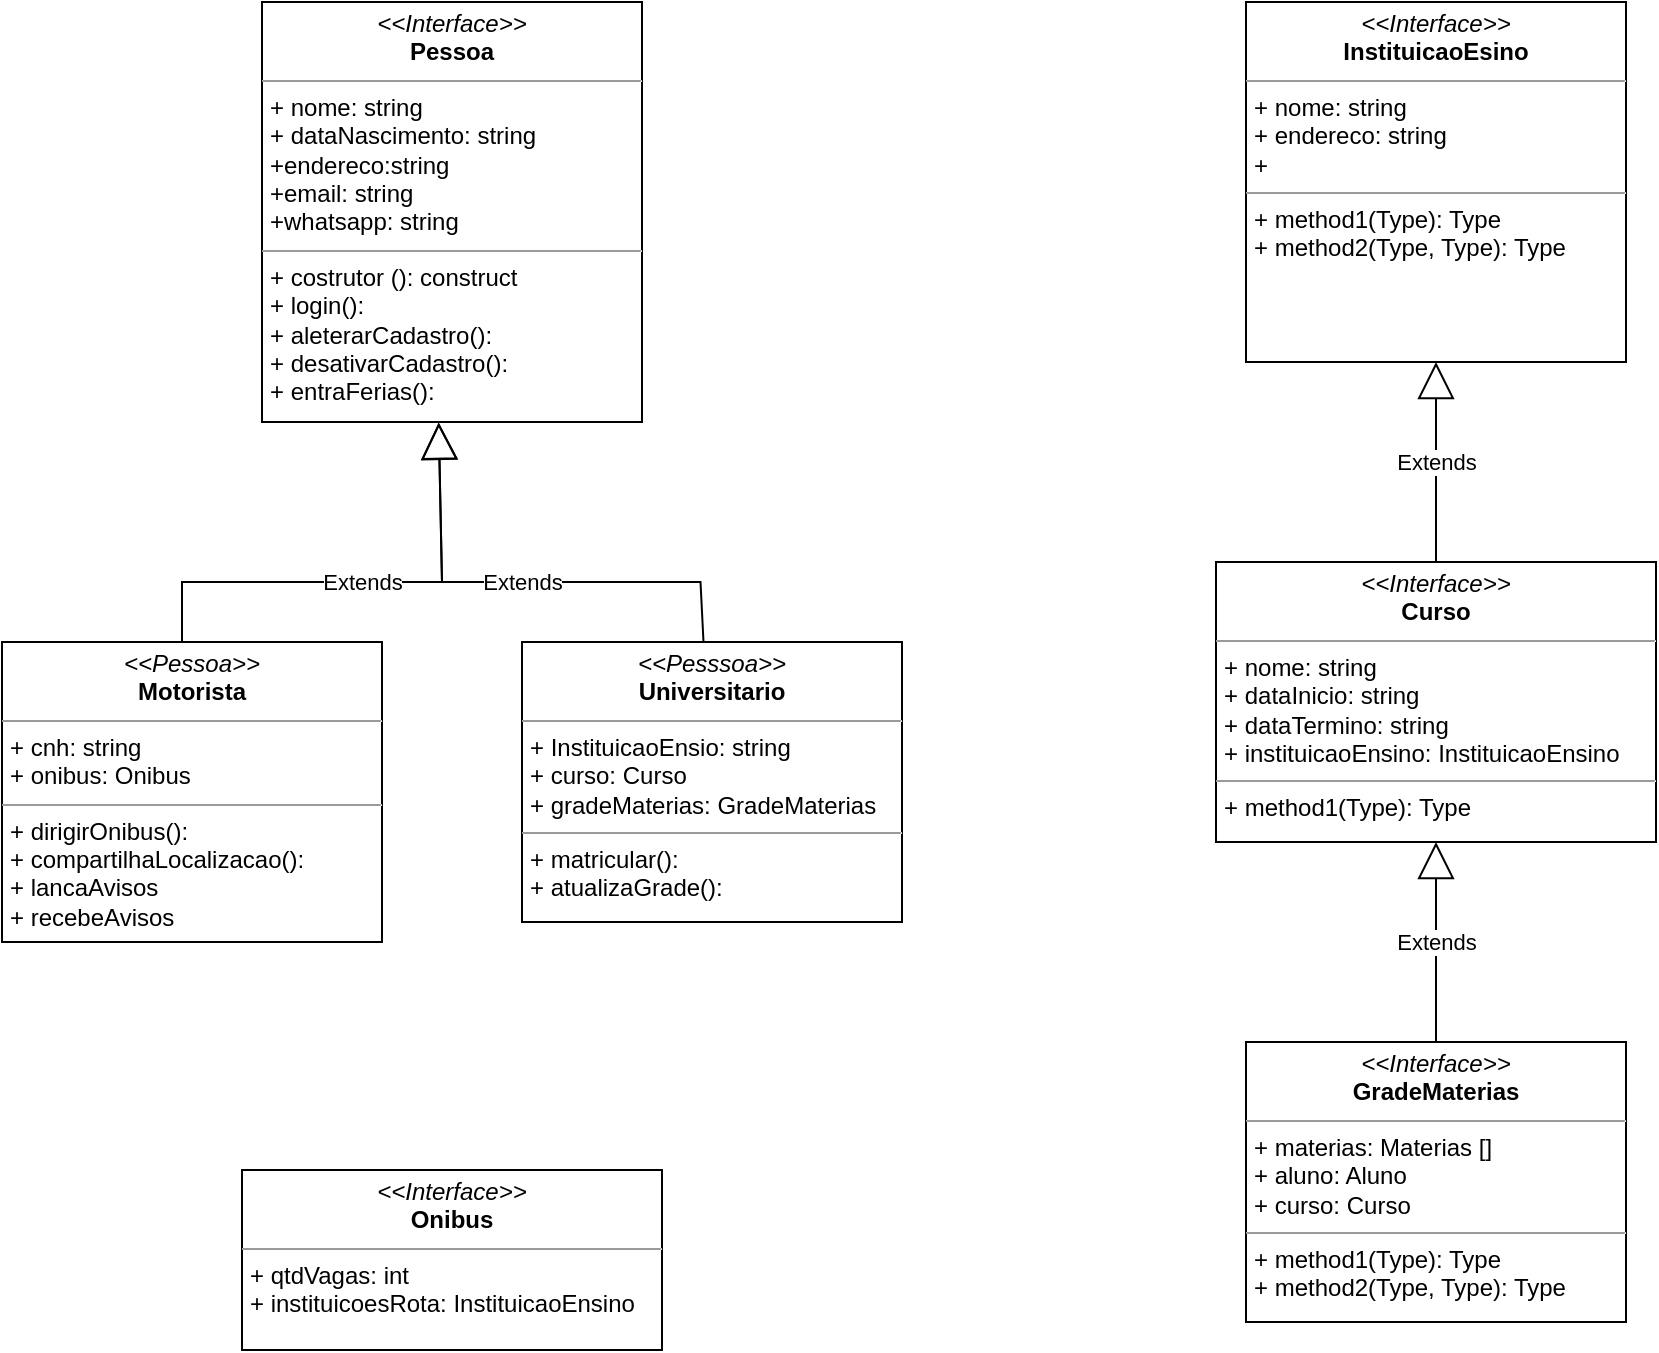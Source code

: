 <mxfile version="21.8.0" type="github">
  <diagram name="Página-1" id="WgvcL8oKStA5BO5tosDw">
    <mxGraphModel dx="1857" dy="1017" grid="1" gridSize="10" guides="1" tooltips="1" connect="1" arrows="1" fold="1" page="1" pageScale="1" pageWidth="827" pageHeight="1169" math="0" shadow="0">
      <root>
        <mxCell id="0" />
        <mxCell id="1" parent="0" />
        <mxCell id="8xIKQOyuXekX-BTGCOPr-1" value="&lt;p style=&quot;margin:0px;margin-top:4px;text-align:center;&quot;&gt;&lt;i&gt;&amp;lt;&amp;lt;Interface&amp;gt;&amp;gt;&lt;/i&gt;&lt;br&gt;&lt;b&gt;Pessoa&lt;/b&gt;&lt;/p&gt;&lt;hr size=&quot;1&quot;&gt;&lt;p style=&quot;margin:0px;margin-left:4px;&quot;&gt;+ nome: string&lt;br&gt;+ dataNascimento: string&lt;/p&gt;&lt;p style=&quot;margin:0px;margin-left:4px;&quot;&gt;+endereco:string&lt;/p&gt;&lt;p style=&quot;margin:0px;margin-left:4px;&quot;&gt;+email: string&lt;/p&gt;&lt;p style=&quot;margin:0px;margin-left:4px;&quot;&gt;+whatsapp: string&lt;/p&gt;&lt;hr size=&quot;1&quot;&gt;&lt;p style=&quot;margin:0px;margin-left:4px;&quot;&gt;+ costrutor (): construct&lt;br&gt;+ login():&lt;/p&gt;&lt;p style=&quot;margin:0px;margin-left:4px;&quot;&gt;+ aleterarCadastro():&lt;/p&gt;&lt;p style=&quot;margin:0px;margin-left:4px;&quot;&gt;+ desativarCadastro():&lt;/p&gt;&lt;p style=&quot;margin:0px;margin-left:4px;&quot;&gt;+ entraFerias():&lt;/p&gt;" style="verticalAlign=top;align=left;overflow=fill;fontSize=12;fontFamily=Helvetica;html=1;whiteSpace=wrap;" parent="1" vertex="1">
          <mxGeometry x="130" width="190" height="210" as="geometry" />
        </mxCell>
        <mxCell id="8xIKQOyuXekX-BTGCOPr-2" value="&lt;p style=&quot;margin:0px;margin-top:4px;text-align:center;&quot;&gt;&lt;i&gt;&amp;lt;&amp;lt;Pesssoa&amp;gt;&amp;gt;&lt;/i&gt;&lt;br&gt;&lt;b&gt;Universitario&lt;/b&gt;&lt;/p&gt;&lt;hr size=&quot;1&quot;&gt;&lt;p style=&quot;margin:0px;margin-left:4px;&quot;&gt;+ InstituicaoEnsio: string&lt;br&gt;+ curso: Curso&lt;/p&gt;&lt;p style=&quot;margin:0px;margin-left:4px;&quot;&gt;+ gradeMaterias: GradeMaterias&lt;/p&gt;&lt;hr size=&quot;1&quot;&gt;&lt;p style=&quot;margin:0px;margin-left:4px;&quot;&gt;+ matricular():&amp;nbsp;&lt;br&gt;+ atualizaGrade():&lt;/p&gt;" style="verticalAlign=top;align=left;overflow=fill;fontSize=12;fontFamily=Helvetica;html=1;whiteSpace=wrap;" parent="1" vertex="1">
          <mxGeometry x="260" y="320" width="190" height="140" as="geometry" />
        </mxCell>
        <mxCell id="8xIKQOyuXekX-BTGCOPr-3" value="&lt;p style=&quot;margin:0px;margin-top:4px;text-align:center;&quot;&gt;&lt;i&gt;&amp;lt;&amp;lt;Pessoa&amp;gt;&amp;gt;&lt;/i&gt;&lt;br&gt;&lt;b&gt;Motorista&lt;/b&gt;&lt;/p&gt;&lt;hr size=&quot;1&quot;&gt;&lt;p style=&quot;margin:0px;margin-left:4px;&quot;&gt;+ cnh: string&lt;br&gt;+ onibus: Onibus&lt;/p&gt;&lt;hr size=&quot;1&quot;&gt;&lt;p style=&quot;margin:0px;margin-left:4px;&quot;&gt;+ dirigirOnibus():&lt;br&gt;+ compartilhaLocalizacao():&lt;/p&gt;&lt;p style=&quot;margin:0px;margin-left:4px;&quot;&gt;+ lancaAvisos&lt;/p&gt;&lt;p style=&quot;margin:0px;margin-left:4px;&quot;&gt;+ recebeAvisos&lt;/p&gt;" style="verticalAlign=top;align=left;overflow=fill;fontSize=12;fontFamily=Helvetica;html=1;whiteSpace=wrap;" parent="1" vertex="1">
          <mxGeometry y="320" width="190" height="150" as="geometry" />
        </mxCell>
        <mxCell id="8xIKQOyuXekX-BTGCOPr-4" value="&lt;p style=&quot;margin:0px;margin-top:4px;text-align:center;&quot;&gt;&lt;i&gt;&amp;lt;&amp;lt;Interface&amp;gt;&amp;gt;&lt;/i&gt;&lt;br&gt;&lt;b&gt;Onibus&lt;/b&gt;&lt;/p&gt;&lt;hr size=&quot;1&quot;&gt;&lt;p style=&quot;margin:0px;margin-left:4px;&quot;&gt;+ qtdVagas: int&lt;br&gt;+ instituicoesRota: InstituicaoEnsino&lt;/p&gt;" style="verticalAlign=top;align=left;overflow=fill;fontSize=12;fontFamily=Helvetica;html=1;whiteSpace=wrap;" parent="1" vertex="1">
          <mxGeometry x="120" y="584" width="210" height="90" as="geometry" />
        </mxCell>
        <mxCell id="8xIKQOyuXekX-BTGCOPr-5" value="&lt;p style=&quot;margin:0px;margin-top:4px;text-align:center;&quot;&gt;&lt;i&gt;&amp;lt;&amp;lt;Interface&amp;gt;&amp;gt;&lt;/i&gt;&lt;br&gt;&lt;b&gt;Curso&lt;/b&gt;&lt;/p&gt;&lt;hr size=&quot;1&quot;&gt;&lt;p style=&quot;margin:0px;margin-left:4px;&quot;&gt;+ nome: string&lt;br&gt;+ dataInicio: string&lt;/p&gt;&lt;p style=&quot;margin:0px;margin-left:4px;&quot;&gt;+ dataTermino: string&lt;/p&gt;&lt;p style=&quot;margin:0px;margin-left:4px;&quot;&gt;+ instituicaoEnsino: InstituicaoEnsino&lt;/p&gt;&lt;hr size=&quot;1&quot;&gt;&lt;p style=&quot;margin:0px;margin-left:4px;&quot;&gt;+ method1(Type): Type&lt;br&gt;&lt;/p&gt;" style="verticalAlign=top;align=left;overflow=fill;fontSize=12;fontFamily=Helvetica;html=1;whiteSpace=wrap;" parent="1" vertex="1">
          <mxGeometry x="607" y="280" width="220" height="140" as="geometry" />
        </mxCell>
        <mxCell id="8xIKQOyuXekX-BTGCOPr-6" value="&lt;p style=&quot;margin:0px;margin-top:4px;text-align:center;&quot;&gt;&lt;i&gt;&amp;lt;&amp;lt;Interface&amp;gt;&amp;gt;&lt;/i&gt;&lt;br&gt;&lt;b&gt;GradeMaterias&lt;/b&gt;&lt;/p&gt;&lt;hr size=&quot;1&quot;&gt;&lt;p style=&quot;margin:0px;margin-left:4px;&quot;&gt;+ materias: Materias []&lt;br&gt;+ aluno: Aluno&lt;/p&gt;&lt;p style=&quot;margin:0px;margin-left:4px;&quot;&gt;+ curso: Curso&lt;/p&gt;&lt;hr size=&quot;1&quot;&gt;&lt;p style=&quot;margin:0px;margin-left:4px;&quot;&gt;+ method1(Type): Type&lt;br&gt;+ method2(Type, Type): Type&lt;/p&gt;" style="verticalAlign=top;align=left;overflow=fill;fontSize=12;fontFamily=Helvetica;html=1;whiteSpace=wrap;" parent="1" vertex="1">
          <mxGeometry x="622" y="520" width="190" height="140" as="geometry" />
        </mxCell>
        <mxCell id="8xIKQOyuXekX-BTGCOPr-7" value="&lt;p style=&quot;margin:0px;margin-top:4px;text-align:center;&quot;&gt;&lt;i&gt;&amp;lt;&amp;lt;Interface&amp;gt;&amp;gt;&lt;/i&gt;&lt;br&gt;&lt;b&gt;InstituicaoEsino&lt;/b&gt;&lt;/p&gt;&lt;hr size=&quot;1&quot;&gt;&lt;p style=&quot;margin:0px;margin-left:4px;&quot;&gt;+ nome: string&lt;br&gt;+ endereco: string&lt;/p&gt;&lt;p style=&quot;margin:0px;margin-left:4px;&quot;&gt;+&lt;/p&gt;&lt;hr size=&quot;1&quot;&gt;&lt;p style=&quot;margin:0px;margin-left:4px;&quot;&gt;+ method1(Type): Type&lt;br&gt;+ method2(Type, Type): Type&lt;/p&gt;" style="verticalAlign=top;align=left;overflow=fill;fontSize=12;fontFamily=Helvetica;html=1;whiteSpace=wrap;" parent="1" vertex="1">
          <mxGeometry x="622" width="190" height="180" as="geometry" />
        </mxCell>
        <mxCell id="-wRazx6GYluCu3HRdvWl-1" value="Extends" style="endArrow=block;endSize=16;endFill=0;html=1;rounded=0;entryX=0.465;entryY=1.002;entryDx=0;entryDy=0;entryPerimeter=0;" edge="1" parent="1" target="8xIKQOyuXekX-BTGCOPr-1">
          <mxGeometry width="160" relative="1" as="geometry">
            <mxPoint x="90" y="320" as="sourcePoint" />
            <mxPoint x="95" y="160" as="targetPoint" />
            <Array as="points">
              <mxPoint x="90" y="290" />
              <mxPoint x="220" y="290" />
            </Array>
          </mxGeometry>
        </mxCell>
        <mxCell id="-wRazx6GYluCu3HRdvWl-3" value="Extends" style="endArrow=block;endSize=16;endFill=0;html=1;rounded=0;entryX=0.465;entryY=1.001;entryDx=0;entryDy=0;entryPerimeter=0;" edge="1" parent="1" target="8xIKQOyuXekX-BTGCOPr-1">
          <mxGeometry width="160" relative="1" as="geometry">
            <mxPoint x="350.75" y="320" as="sourcePoint" />
            <mxPoint x="224.25" y="210" as="targetPoint" />
            <Array as="points">
              <mxPoint x="349.25" y="290" />
              <mxPoint x="220" y="290" />
            </Array>
          </mxGeometry>
        </mxCell>
        <mxCell id="-wRazx6GYluCu3HRdvWl-5" value="" style="ellipse;whiteSpace=wrap;html=1;align=center;aspect=fixed;fillColor=none;strokeColor=none;resizable=0;perimeter=centerPerimeter;rotatable=0;allowArrows=0;points=[];outlineConnect=1;" vertex="1" parent="1">
          <mxGeometry x="360" y="110" width="10" height="10" as="geometry" />
        </mxCell>
        <mxCell id="-wRazx6GYluCu3HRdvWl-7" value="Extends" style="endArrow=block;endSize=16;endFill=0;html=1;rounded=0;entryX=0.5;entryY=1;entryDx=0;entryDy=0;" edge="1" parent="1" source="8xIKQOyuXekX-BTGCOPr-6" target="8xIKQOyuXekX-BTGCOPr-5">
          <mxGeometry width="160" relative="1" as="geometry">
            <mxPoint x="717" y="440" as="sourcePoint" />
            <mxPoint x="717" y="470" as="targetPoint" />
          </mxGeometry>
        </mxCell>
        <mxCell id="-wRazx6GYluCu3HRdvWl-8" value="Extends" style="endArrow=block;endSize=16;endFill=0;html=1;rounded=0;" edge="1" parent="1" source="8xIKQOyuXekX-BTGCOPr-5">
          <mxGeometry width="160" relative="1" as="geometry">
            <mxPoint x="717" y="170" as="sourcePoint" />
            <mxPoint x="717" y="180" as="targetPoint" />
          </mxGeometry>
        </mxCell>
      </root>
    </mxGraphModel>
  </diagram>
</mxfile>
